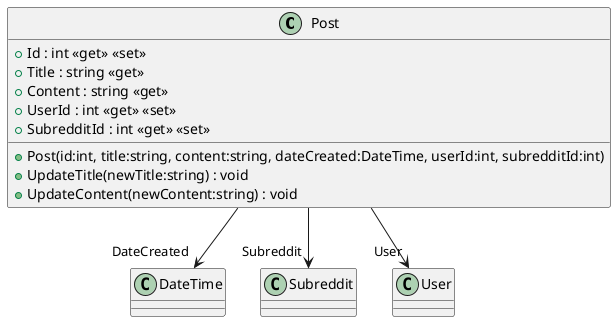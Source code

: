 @startuml
class Post {
    + Post(id:int, title:string, content:string, dateCreated:DateTime, userId:int, subredditId:int)
    + Id : int <<get>> <<set>>
    + Title : string <<get>>
    + Content : string <<get>>
    + UserId : int <<get>> <<set>>
    + SubredditId : int <<get>> <<set>>
    + UpdateTitle(newTitle:string) : void
    + UpdateContent(newContent:string) : void
}
Post --> "DateCreated" DateTime
Post --> "Subreddit" Subreddit
Post --> "User" User
@enduml
